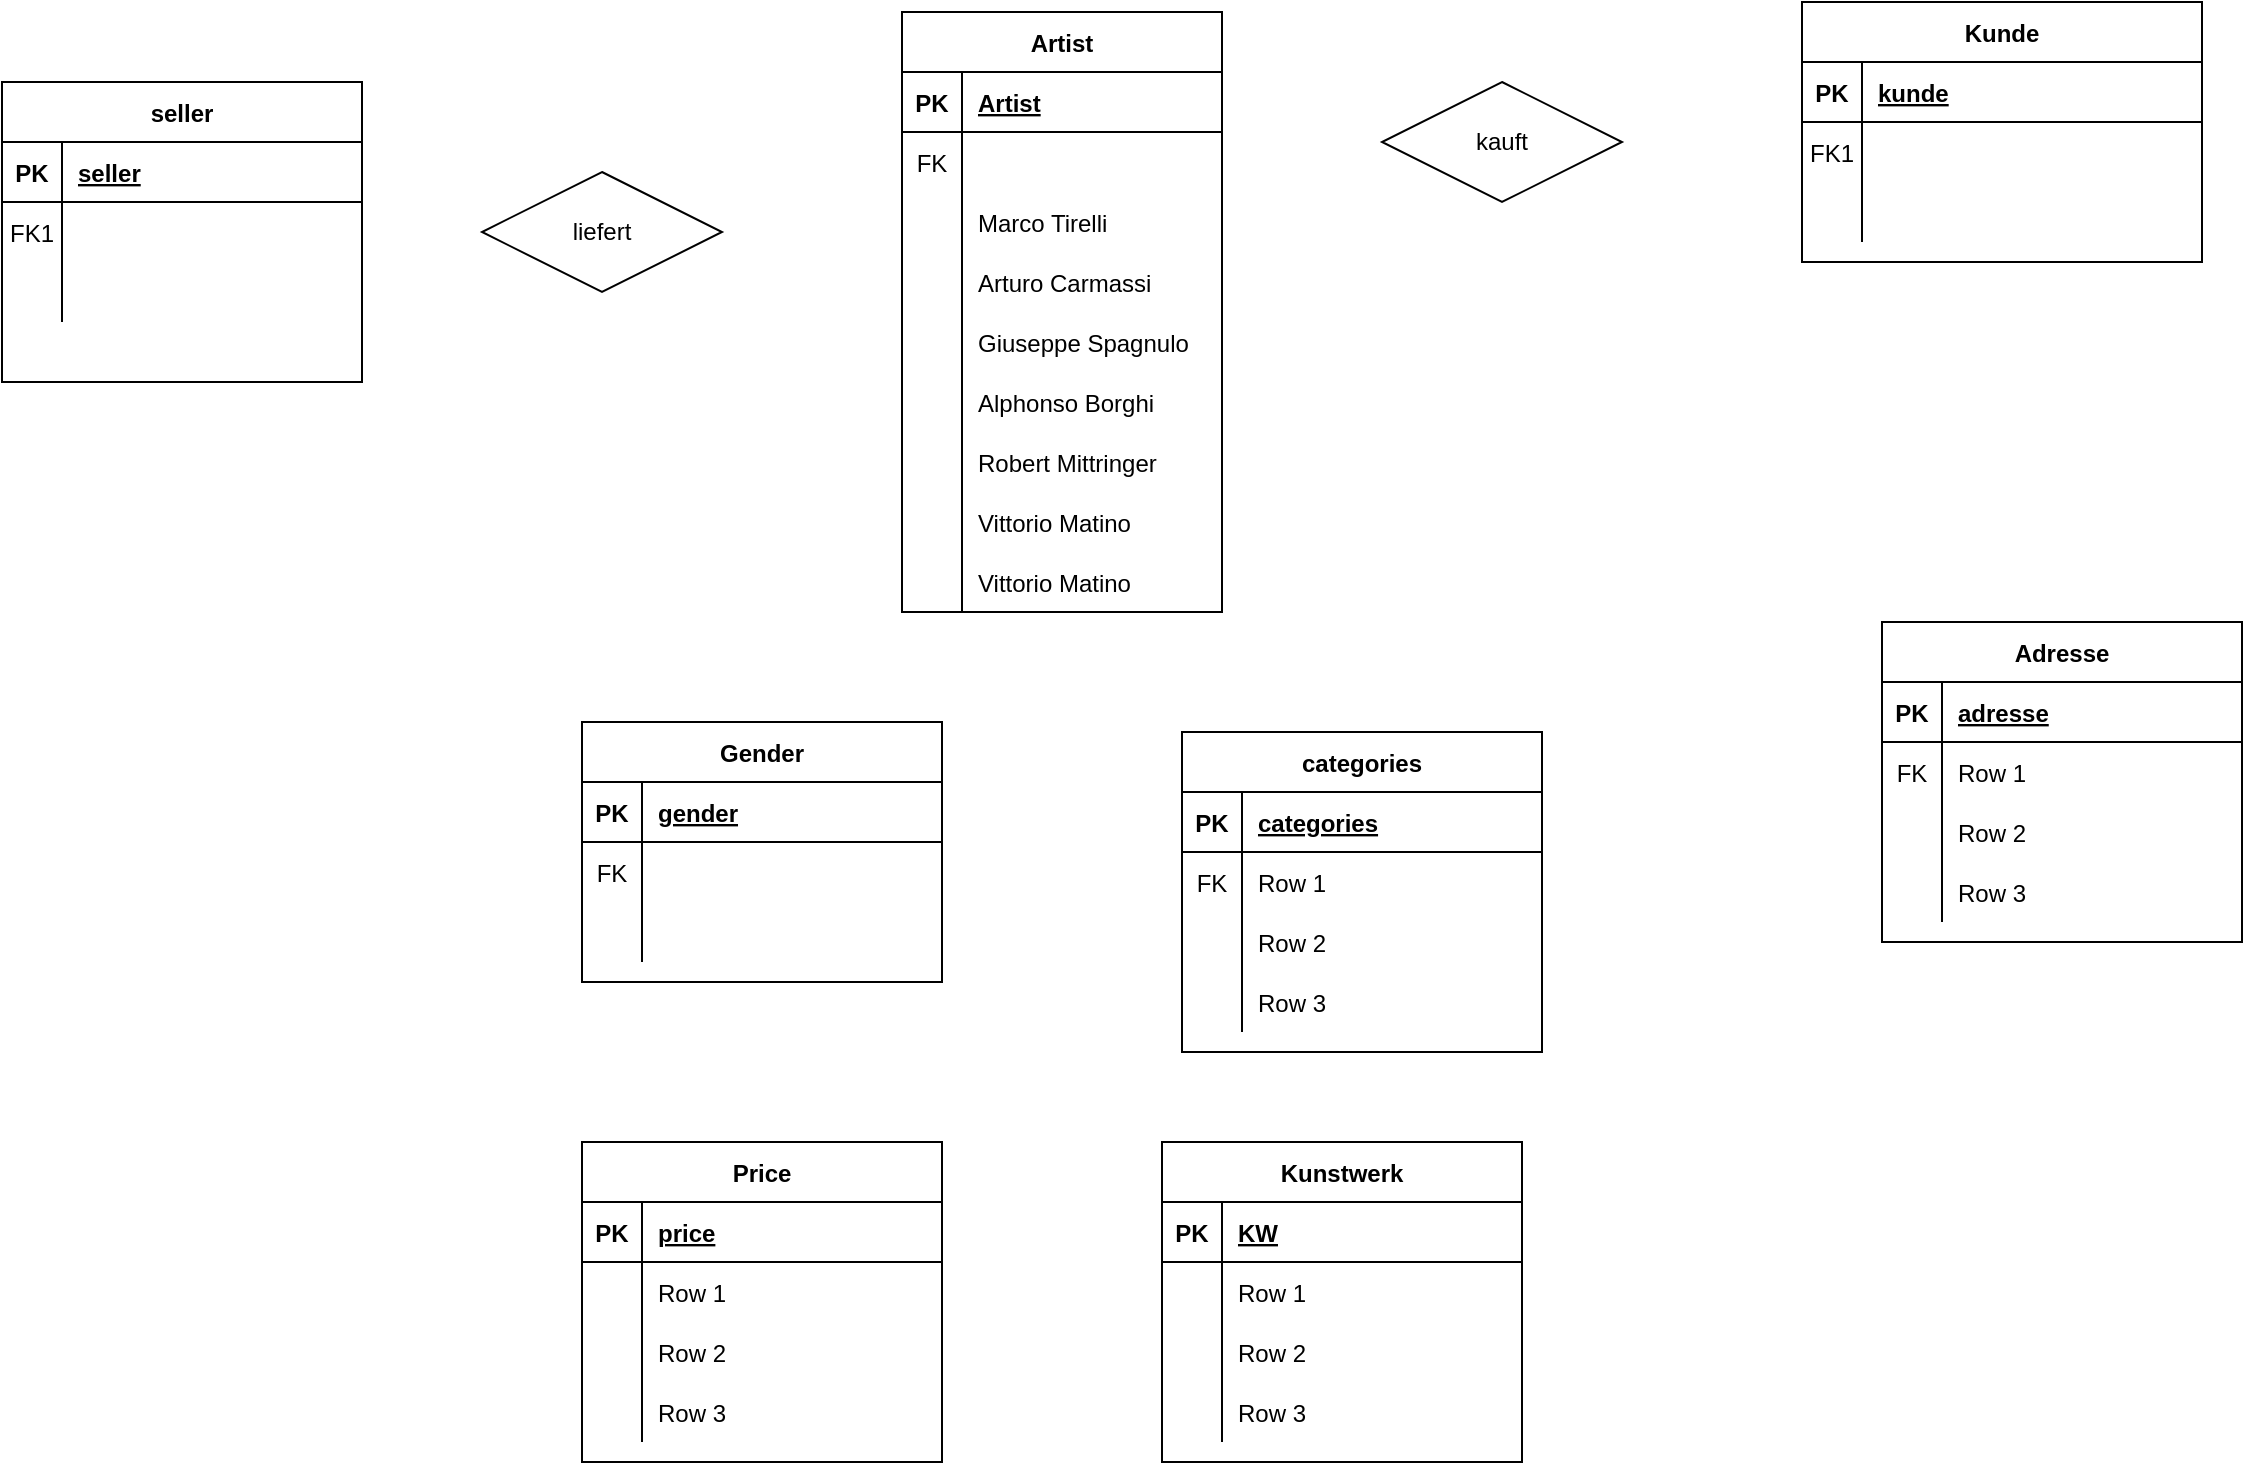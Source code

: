 <mxfile version="13.11.0" type="github">
  <diagram id="R2lEEEUBdFMjLlhIrx00" name="Page-1">
    <mxGraphModel dx="2272" dy="762" grid="1" gridSize="10" guides="1" tooltips="1" connect="1" arrows="1" fold="1" page="1" pageScale="1" pageWidth="850" pageHeight="1100" math="0" shadow="0" extFonts="Permanent Marker^https://fonts.googleapis.com/css?family=Permanent+Marker">
      <root>
        <mxCell id="0" />
        <mxCell id="1" parent="0" />
        <mxCell id="C-vyLk0tnHw3VtMMgP7b-2" value="Gender" style="shape=table;startSize=30;container=1;collapsible=1;childLayout=tableLayout;fixedRows=1;rowLines=0;fontStyle=1;align=center;resizeLast=1;" parent="1" vertex="1">
          <mxGeometry x="-10" y="420" width="180" height="130" as="geometry" />
        </mxCell>
        <mxCell id="C-vyLk0tnHw3VtMMgP7b-3" value="" style="shape=partialRectangle;collapsible=0;dropTarget=0;pointerEvents=0;fillColor=none;points=[[0,0.5],[1,0.5]];portConstraint=eastwest;top=0;left=0;right=0;bottom=1;" parent="C-vyLk0tnHw3VtMMgP7b-2" vertex="1">
          <mxGeometry y="30" width="180" height="30" as="geometry" />
        </mxCell>
        <mxCell id="C-vyLk0tnHw3VtMMgP7b-4" value="PK" style="shape=partialRectangle;overflow=hidden;connectable=0;fillColor=none;top=0;left=0;bottom=0;right=0;fontStyle=1;" parent="C-vyLk0tnHw3VtMMgP7b-3" vertex="1">
          <mxGeometry width="30" height="30" as="geometry" />
        </mxCell>
        <mxCell id="C-vyLk0tnHw3VtMMgP7b-5" value="gender" style="shape=partialRectangle;overflow=hidden;connectable=0;fillColor=none;top=0;left=0;bottom=0;right=0;align=left;spacingLeft=6;fontStyle=5;" parent="C-vyLk0tnHw3VtMMgP7b-3" vertex="1">
          <mxGeometry x="30" width="150" height="30" as="geometry" />
        </mxCell>
        <mxCell id="C-vyLk0tnHw3VtMMgP7b-6" value="" style="shape=partialRectangle;collapsible=0;dropTarget=0;pointerEvents=0;fillColor=none;points=[[0,0.5],[1,0.5]];portConstraint=eastwest;top=0;left=0;right=0;bottom=0;" parent="C-vyLk0tnHw3VtMMgP7b-2" vertex="1">
          <mxGeometry y="60" width="180" height="30" as="geometry" />
        </mxCell>
        <mxCell id="C-vyLk0tnHw3VtMMgP7b-7" value="FK" style="shape=partialRectangle;overflow=hidden;connectable=0;fillColor=none;top=0;left=0;bottom=0;right=0;" parent="C-vyLk0tnHw3VtMMgP7b-6" vertex="1">
          <mxGeometry width="30" height="30" as="geometry" />
        </mxCell>
        <mxCell id="C-vyLk0tnHw3VtMMgP7b-8" value="" style="shape=partialRectangle;overflow=hidden;connectable=0;fillColor=none;top=0;left=0;bottom=0;right=0;align=left;spacingLeft=6;" parent="C-vyLk0tnHw3VtMMgP7b-6" vertex="1">
          <mxGeometry x="30" width="150" height="30" as="geometry" />
        </mxCell>
        <mxCell id="C-vyLk0tnHw3VtMMgP7b-9" value="" style="shape=partialRectangle;collapsible=0;dropTarget=0;pointerEvents=0;fillColor=none;points=[[0,0.5],[1,0.5]];portConstraint=eastwest;top=0;left=0;right=0;bottom=0;" parent="C-vyLk0tnHw3VtMMgP7b-2" vertex="1">
          <mxGeometry y="90" width="180" height="30" as="geometry" />
        </mxCell>
        <mxCell id="C-vyLk0tnHw3VtMMgP7b-10" value="" style="shape=partialRectangle;overflow=hidden;connectable=0;fillColor=none;top=0;left=0;bottom=0;right=0;" parent="C-vyLk0tnHw3VtMMgP7b-9" vertex="1">
          <mxGeometry width="30" height="30" as="geometry" />
        </mxCell>
        <mxCell id="C-vyLk0tnHw3VtMMgP7b-11" value="" style="shape=partialRectangle;overflow=hidden;connectable=0;fillColor=none;top=0;left=0;bottom=0;right=0;align=left;spacingLeft=6;" parent="C-vyLk0tnHw3VtMMgP7b-9" vertex="1">
          <mxGeometry x="30" width="150" height="30" as="geometry" />
        </mxCell>
        <mxCell id="C-vyLk0tnHw3VtMMgP7b-13" value="Kunde" style="shape=table;startSize=30;container=1;collapsible=1;childLayout=tableLayout;fixedRows=1;rowLines=0;fontStyle=1;align=center;resizeLast=1;" parent="1" vertex="1">
          <mxGeometry x="600" y="60" width="200" height="130" as="geometry" />
        </mxCell>
        <mxCell id="C-vyLk0tnHw3VtMMgP7b-14" value="" style="shape=partialRectangle;collapsible=0;dropTarget=0;pointerEvents=0;fillColor=none;points=[[0,0.5],[1,0.5]];portConstraint=eastwest;top=0;left=0;right=0;bottom=1;" parent="C-vyLk0tnHw3VtMMgP7b-13" vertex="1">
          <mxGeometry y="30" width="200" height="30" as="geometry" />
        </mxCell>
        <mxCell id="C-vyLk0tnHw3VtMMgP7b-15" value="PK" style="shape=partialRectangle;overflow=hidden;connectable=0;fillColor=none;top=0;left=0;bottom=0;right=0;fontStyle=1;" parent="C-vyLk0tnHw3VtMMgP7b-14" vertex="1">
          <mxGeometry width="30" height="30" as="geometry" />
        </mxCell>
        <mxCell id="C-vyLk0tnHw3VtMMgP7b-16" value="kunde" style="shape=partialRectangle;overflow=hidden;connectable=0;fillColor=none;top=0;left=0;bottom=0;right=0;align=left;spacingLeft=6;fontStyle=5;" parent="C-vyLk0tnHw3VtMMgP7b-14" vertex="1">
          <mxGeometry x="30" width="170" height="30" as="geometry" />
        </mxCell>
        <mxCell id="C-vyLk0tnHw3VtMMgP7b-17" value="" style="shape=partialRectangle;collapsible=0;dropTarget=0;pointerEvents=0;fillColor=none;points=[[0,0.5],[1,0.5]];portConstraint=eastwest;top=0;left=0;right=0;bottom=0;" parent="C-vyLk0tnHw3VtMMgP7b-13" vertex="1">
          <mxGeometry y="60" width="200" height="30" as="geometry" />
        </mxCell>
        <mxCell id="C-vyLk0tnHw3VtMMgP7b-18" value="FK1" style="shape=partialRectangle;overflow=hidden;connectable=0;fillColor=none;top=0;left=0;bottom=0;right=0;" parent="C-vyLk0tnHw3VtMMgP7b-17" vertex="1">
          <mxGeometry width="30" height="30" as="geometry" />
        </mxCell>
        <mxCell id="C-vyLk0tnHw3VtMMgP7b-19" value="" style="shape=partialRectangle;overflow=hidden;connectable=0;fillColor=none;top=0;left=0;bottom=0;right=0;align=left;spacingLeft=6;" parent="C-vyLk0tnHw3VtMMgP7b-17" vertex="1">
          <mxGeometry x="30" width="170" height="30" as="geometry" />
        </mxCell>
        <mxCell id="C-vyLk0tnHw3VtMMgP7b-20" value="" style="shape=partialRectangle;collapsible=0;dropTarget=0;pointerEvents=0;fillColor=none;points=[[0,0.5],[1,0.5]];portConstraint=eastwest;top=0;left=0;right=0;bottom=0;" parent="C-vyLk0tnHw3VtMMgP7b-13" vertex="1">
          <mxGeometry y="90" width="200" height="30" as="geometry" />
        </mxCell>
        <mxCell id="C-vyLk0tnHw3VtMMgP7b-21" value="" style="shape=partialRectangle;overflow=hidden;connectable=0;fillColor=none;top=0;left=0;bottom=0;right=0;" parent="C-vyLk0tnHw3VtMMgP7b-20" vertex="1">
          <mxGeometry width="30" height="30" as="geometry" />
        </mxCell>
        <mxCell id="C-vyLk0tnHw3VtMMgP7b-22" value="" style="shape=partialRectangle;overflow=hidden;connectable=0;fillColor=none;top=0;left=0;bottom=0;right=0;align=left;spacingLeft=6;" parent="C-vyLk0tnHw3VtMMgP7b-20" vertex="1">
          <mxGeometry x="30" width="170" height="30" as="geometry" />
        </mxCell>
        <mxCell id="C-vyLk0tnHw3VtMMgP7b-23" value="Artist" style="shape=table;startSize=30;container=1;collapsible=1;childLayout=tableLayout;fixedRows=1;rowLines=0;fontStyle=1;align=center;resizeLast=1;" parent="1" vertex="1">
          <mxGeometry x="150" y="65" width="160" height="300" as="geometry">
            <mxRectangle x="120" y="120" width="100" height="30" as="alternateBounds" />
          </mxGeometry>
        </mxCell>
        <mxCell id="C-vyLk0tnHw3VtMMgP7b-24" value="" style="shape=partialRectangle;collapsible=0;dropTarget=0;pointerEvents=0;fillColor=none;points=[[0,0.5],[1,0.5]];portConstraint=eastwest;top=0;left=0;right=0;bottom=1;" parent="C-vyLk0tnHw3VtMMgP7b-23" vertex="1">
          <mxGeometry y="30" width="160" height="30" as="geometry" />
        </mxCell>
        <mxCell id="C-vyLk0tnHw3VtMMgP7b-25" value="PK" style="shape=partialRectangle;overflow=hidden;connectable=0;fillColor=none;top=0;left=0;bottom=0;right=0;fontStyle=1;" parent="C-vyLk0tnHw3VtMMgP7b-24" vertex="1">
          <mxGeometry width="30" height="30" as="geometry" />
        </mxCell>
        <mxCell id="C-vyLk0tnHw3VtMMgP7b-26" value="Artist" style="shape=partialRectangle;overflow=hidden;connectable=0;fillColor=none;top=0;left=0;bottom=0;right=0;align=left;spacingLeft=6;fontStyle=5;" parent="C-vyLk0tnHw3VtMMgP7b-24" vertex="1">
          <mxGeometry x="30" width="130" height="30" as="geometry" />
        </mxCell>
        <mxCell id="C-vyLk0tnHw3VtMMgP7b-27" value="" style="shape=partialRectangle;collapsible=0;dropTarget=0;pointerEvents=0;fillColor=none;points=[[0,0.5],[1,0.5]];portConstraint=eastwest;top=0;left=0;right=0;bottom=0;" parent="C-vyLk0tnHw3VtMMgP7b-23" vertex="1">
          <mxGeometry y="60" width="160" height="30" as="geometry" />
        </mxCell>
        <mxCell id="C-vyLk0tnHw3VtMMgP7b-28" value="FK" style="shape=partialRectangle;overflow=hidden;connectable=0;fillColor=none;top=0;left=0;bottom=0;right=0;" parent="C-vyLk0tnHw3VtMMgP7b-27" vertex="1">
          <mxGeometry width="30" height="30" as="geometry" />
        </mxCell>
        <mxCell id="C-vyLk0tnHw3VtMMgP7b-29" value="" style="shape=partialRectangle;overflow=hidden;connectable=0;fillColor=none;top=0;left=0;bottom=0;right=0;align=left;spacingLeft=6;" parent="C-vyLk0tnHw3VtMMgP7b-27" vertex="1">
          <mxGeometry x="30" width="130" height="30" as="geometry" />
        </mxCell>
        <mxCell id="WUp1DnNTCzBa2wyyf3NI-2" value="" style="shape=partialRectangle;collapsible=0;dropTarget=0;pointerEvents=0;fillColor=none;points=[[0,0.5],[1,0.5]];portConstraint=eastwest;top=0;left=0;right=0;bottom=0;" parent="C-vyLk0tnHw3VtMMgP7b-23" vertex="1">
          <mxGeometry y="90" width="160" height="30" as="geometry" />
        </mxCell>
        <mxCell id="WUp1DnNTCzBa2wyyf3NI-3" value="&#xa;&#xa;&lt;span style=&quot;color: rgb(34, 34, 34); font-family: calibri; font-size: 14.667px; font-style: normal; font-weight: 400; letter-spacing: normal; text-indent: 47.2px; text-transform: none; word-spacing: 0px; background-color: rgb(255, 255, 255); display: inline; float: none;&quot;&gt;Vittorio&lt;span&gt;&amp;nbsp;&lt;/span&gt;&lt;/span&gt;&lt;span style=&quot;color: rgb(34, 34, 34); font-family: calibri; font-size: 14.667px; font-style: normal; font-weight: 400; letter-spacing: normal; text-indent: 47.2px; text-transform: none; word-spacing: 0px; background-color: rgb(255, 255, 255);&quot;&gt;Matino&lt;/span&gt;&#xa;&#xa;" style="shape=partialRectangle;overflow=hidden;connectable=0;fillColor=none;top=0;left=0;bottom=0;right=0;" parent="WUp1DnNTCzBa2wyyf3NI-2" vertex="1">
          <mxGeometry width="30" height="30" as="geometry" />
        </mxCell>
        <mxCell id="WUp1DnNTCzBa2wyyf3NI-4" value="Marco Tirelli " style="shape=partialRectangle;overflow=hidden;connectable=0;fillColor=none;top=0;left=0;bottom=0;right=0;align=left;spacingLeft=6;" parent="WUp1DnNTCzBa2wyyf3NI-2" vertex="1">
          <mxGeometry x="30" width="130" height="30" as="geometry" />
        </mxCell>
        <mxCell id="WUp1DnNTCzBa2wyyf3NI-5" value="" style="shape=partialRectangle;collapsible=0;dropTarget=0;pointerEvents=0;fillColor=none;points=[[0,0.5],[1,0.5]];portConstraint=eastwest;top=0;left=0;right=0;bottom=0;" parent="C-vyLk0tnHw3VtMMgP7b-23" vertex="1">
          <mxGeometry y="120" width="160" height="30" as="geometry" />
        </mxCell>
        <mxCell id="WUp1DnNTCzBa2wyyf3NI-6" value="&#xa;&#xa;&lt;span style=&quot;color: rgb(34, 34, 34); font-family: calibri; font-size: 14.667px; font-style: normal; font-weight: 400; letter-spacing: normal; text-indent: 47.2px; text-transform: none; word-spacing: 0px; background-color: rgb(255, 255, 255); display: inline; float: none;&quot;&gt;Vittorio&lt;span&gt;&amp;nbsp;&lt;/span&gt;&lt;/span&gt;&lt;span style=&quot;color: rgb(34, 34, 34); font-family: calibri; font-size: 14.667px; font-style: normal; font-weight: 400; letter-spacing: normal; text-indent: 47.2px; text-transform: none; word-spacing: 0px; background-color: rgb(255, 255, 255);&quot;&gt;Matino&lt;/span&gt;&#xa;&#xa;" style="shape=partialRectangle;overflow=hidden;connectable=0;fillColor=none;top=0;left=0;bottom=0;right=0;" parent="WUp1DnNTCzBa2wyyf3NI-5" vertex="1">
          <mxGeometry width="30" height="30" as="geometry" />
        </mxCell>
        <mxCell id="WUp1DnNTCzBa2wyyf3NI-7" value="Arturo Carmassi" style="shape=partialRectangle;overflow=hidden;connectable=0;fillColor=none;top=0;left=0;bottom=0;right=0;align=left;spacingLeft=6;" parent="WUp1DnNTCzBa2wyyf3NI-5" vertex="1">
          <mxGeometry x="30" width="130" height="30" as="geometry" />
        </mxCell>
        <mxCell id="WUp1DnNTCzBa2wyyf3NI-21" value="" style="shape=partialRectangle;collapsible=0;dropTarget=0;pointerEvents=0;fillColor=none;points=[[0,0.5],[1,0.5]];portConstraint=eastwest;top=0;left=0;right=0;bottom=0;" parent="C-vyLk0tnHw3VtMMgP7b-23" vertex="1">
          <mxGeometry y="150" width="160" height="30" as="geometry" />
        </mxCell>
        <mxCell id="WUp1DnNTCzBa2wyyf3NI-22" value="&#xa;&#xa;&lt;span style=&quot;color: rgb(34, 34, 34); font-family: calibri; font-size: 14.667px; font-style: normal; font-weight: 400; letter-spacing: normal; text-indent: 47.2px; text-transform: none; word-spacing: 0px; background-color: rgb(255, 255, 255); display: inline; float: none;&quot;&gt;Vittorio&lt;span&gt;&amp;nbsp;&lt;/span&gt;&lt;/span&gt;&lt;span style=&quot;color: rgb(34, 34, 34); font-family: calibri; font-size: 14.667px; font-style: normal; font-weight: 400; letter-spacing: normal; text-indent: 47.2px; text-transform: none; word-spacing: 0px; background-color: rgb(255, 255, 255);&quot;&gt;Matino&lt;/span&gt;&#xa;&#xa;" style="shape=partialRectangle;overflow=hidden;connectable=0;fillColor=none;top=0;left=0;bottom=0;right=0;" parent="WUp1DnNTCzBa2wyyf3NI-21" vertex="1">
          <mxGeometry width="30" height="30" as="geometry" />
        </mxCell>
        <mxCell id="WUp1DnNTCzBa2wyyf3NI-23" value="Giuseppe Spagnulo" style="shape=partialRectangle;overflow=hidden;connectable=0;fillColor=none;top=0;left=0;bottom=0;right=0;align=left;spacingLeft=6;" parent="WUp1DnNTCzBa2wyyf3NI-21" vertex="1">
          <mxGeometry x="30" width="130" height="30" as="geometry" />
        </mxCell>
        <mxCell id="WUp1DnNTCzBa2wyyf3NI-24" value="" style="shape=partialRectangle;collapsible=0;dropTarget=0;pointerEvents=0;fillColor=none;points=[[0,0.5],[1,0.5]];portConstraint=eastwest;top=0;left=0;right=0;bottom=0;" parent="C-vyLk0tnHw3VtMMgP7b-23" vertex="1">
          <mxGeometry y="180" width="160" height="30" as="geometry" />
        </mxCell>
        <mxCell id="WUp1DnNTCzBa2wyyf3NI-25" value="&#xa;&#xa;&lt;span style=&quot;color: rgb(34, 34, 34); font-family: calibri; font-size: 14.667px; font-style: normal; font-weight: 400; letter-spacing: normal; text-indent: 47.2px; text-transform: none; word-spacing: 0px; background-color: rgb(255, 255, 255); display: inline; float: none;&quot;&gt;Vittorio&lt;span&gt;&amp;nbsp;&lt;/span&gt;&lt;/span&gt;&lt;span style=&quot;color: rgb(34, 34, 34); font-family: calibri; font-size: 14.667px; font-style: normal; font-weight: 400; letter-spacing: normal; text-indent: 47.2px; text-transform: none; word-spacing: 0px; background-color: rgb(255, 255, 255);&quot;&gt;Matino&lt;/span&gt;&#xa;&#xa;" style="shape=partialRectangle;overflow=hidden;connectable=0;fillColor=none;top=0;left=0;bottom=0;right=0;" parent="WUp1DnNTCzBa2wyyf3NI-24" vertex="1">
          <mxGeometry width="30" height="30" as="geometry" />
        </mxCell>
        <mxCell id="WUp1DnNTCzBa2wyyf3NI-26" value="Alphonso Borghi" style="shape=partialRectangle;overflow=hidden;connectable=0;fillColor=none;top=0;left=0;bottom=0;right=0;align=left;spacingLeft=6;" parent="WUp1DnNTCzBa2wyyf3NI-24" vertex="1">
          <mxGeometry x="30" width="130" height="30" as="geometry" />
        </mxCell>
        <mxCell id="WUp1DnNTCzBa2wyyf3NI-27" value="" style="shape=partialRectangle;collapsible=0;dropTarget=0;pointerEvents=0;fillColor=none;points=[[0,0.5],[1,0.5]];portConstraint=eastwest;top=0;left=0;right=0;bottom=0;" parent="C-vyLk0tnHw3VtMMgP7b-23" vertex="1">
          <mxGeometry y="210" width="160" height="30" as="geometry" />
        </mxCell>
        <mxCell id="WUp1DnNTCzBa2wyyf3NI-28" value="&#xa;&#xa;&lt;span style=&quot;color: rgb(34, 34, 34); font-family: calibri; font-size: 14.667px; font-style: normal; font-weight: 400; letter-spacing: normal; text-indent: 47.2px; text-transform: none; word-spacing: 0px; background-color: rgb(255, 255, 255); display: inline; float: none;&quot;&gt;Vittorio&lt;span&gt;&amp;nbsp;&lt;/span&gt;&lt;/span&gt;&lt;span style=&quot;color: rgb(34, 34, 34); font-family: calibri; font-size: 14.667px; font-style: normal; font-weight: 400; letter-spacing: normal; text-indent: 47.2px; text-transform: none; word-spacing: 0px; background-color: rgb(255, 255, 255);&quot;&gt;Matino&lt;/span&gt;&#xa;&#xa;" style="shape=partialRectangle;overflow=hidden;connectable=0;fillColor=none;top=0;left=0;bottom=0;right=0;" parent="WUp1DnNTCzBa2wyyf3NI-27" vertex="1">
          <mxGeometry width="30" height="30" as="geometry" />
        </mxCell>
        <mxCell id="WUp1DnNTCzBa2wyyf3NI-29" value="Robert Mittringer " style="shape=partialRectangle;overflow=hidden;connectable=0;fillColor=none;top=0;left=0;bottom=0;right=0;align=left;spacingLeft=6;" parent="WUp1DnNTCzBa2wyyf3NI-27" vertex="1">
          <mxGeometry x="30" width="130" height="30" as="geometry" />
        </mxCell>
        <mxCell id="WUp1DnNTCzBa2wyyf3NI-30" value="" style="shape=partialRectangle;collapsible=0;dropTarget=0;pointerEvents=0;fillColor=none;points=[[0,0.5],[1,0.5]];portConstraint=eastwest;top=0;left=0;right=0;bottom=0;" parent="C-vyLk0tnHw3VtMMgP7b-23" vertex="1">
          <mxGeometry y="240" width="160" height="30" as="geometry" />
        </mxCell>
        <mxCell id="WUp1DnNTCzBa2wyyf3NI-31" value="&#xa;&#xa;&lt;span style=&quot;color: rgb(34, 34, 34); font-family: calibri; font-size: 14.667px; font-style: normal; font-weight: 400; letter-spacing: normal; text-indent: 47.2px; text-transform: none; word-spacing: 0px; background-color: rgb(255, 255, 255); display: inline; float: none;&quot;&gt;Vittorio&lt;span&gt;&amp;nbsp;&lt;/span&gt;&lt;/span&gt;&lt;span style=&quot;color: rgb(34, 34, 34); font-family: calibri; font-size: 14.667px; font-style: normal; font-weight: 400; letter-spacing: normal; text-indent: 47.2px; text-transform: none; word-spacing: 0px; background-color: rgb(255, 255, 255);&quot;&gt;Matino&lt;/span&gt;&#xa;&#xa;" style="shape=partialRectangle;overflow=hidden;connectable=0;fillColor=none;top=0;left=0;bottom=0;right=0;" parent="WUp1DnNTCzBa2wyyf3NI-30" vertex="1">
          <mxGeometry width="30" height="30" as="geometry" />
        </mxCell>
        <mxCell id="WUp1DnNTCzBa2wyyf3NI-32" value="Vittorio Matino" style="shape=partialRectangle;overflow=hidden;connectable=0;fillColor=none;top=0;left=0;bottom=0;right=0;align=left;spacingLeft=6;" parent="WUp1DnNTCzBa2wyyf3NI-30" vertex="1">
          <mxGeometry x="30" width="130" height="30" as="geometry" />
        </mxCell>
        <mxCell id="WUp1DnNTCzBa2wyyf3NI-58" value="" style="shape=partialRectangle;collapsible=0;dropTarget=0;pointerEvents=0;fillColor=none;points=[[0,0.5],[1,0.5]];portConstraint=eastwest;top=0;left=0;right=0;bottom=0;" parent="C-vyLk0tnHw3VtMMgP7b-23" vertex="1">
          <mxGeometry y="270" width="160" height="30" as="geometry" />
        </mxCell>
        <mxCell id="WUp1DnNTCzBa2wyyf3NI-59" value="&#xa;&#xa;&lt;span style=&quot;color: rgb(34, 34, 34); font-family: calibri; font-size: 14.667px; font-style: normal; font-weight: 400; letter-spacing: normal; text-indent: 47.2px; text-transform: none; word-spacing: 0px; background-color: rgb(255, 255, 255); display: inline; float: none;&quot;&gt;Vittorio&lt;span&gt;&amp;nbsp;&lt;/span&gt;&lt;/span&gt;&lt;span style=&quot;color: rgb(34, 34, 34); font-family: calibri; font-size: 14.667px; font-style: normal; font-weight: 400; letter-spacing: normal; text-indent: 47.2px; text-transform: none; word-spacing: 0px; background-color: rgb(255, 255, 255);&quot;&gt;Matino&lt;/span&gt;&#xa;&#xa;" style="shape=partialRectangle;overflow=hidden;connectable=0;fillColor=none;top=0;left=0;bottom=0;right=0;" parent="WUp1DnNTCzBa2wyyf3NI-58" vertex="1">
          <mxGeometry width="30" height="30" as="geometry" />
        </mxCell>
        <mxCell id="WUp1DnNTCzBa2wyyf3NI-60" value="Vittorio Matino" style="shape=partialRectangle;overflow=hidden;connectable=0;fillColor=none;top=0;left=0;bottom=0;right=0;align=left;spacingLeft=6;" parent="WUp1DnNTCzBa2wyyf3NI-58" vertex="1">
          <mxGeometry x="30" width="130" height="30" as="geometry" />
        </mxCell>
        <mxCell id="WUp1DnNTCzBa2wyyf3NI-62" value="seller" style="shape=table;startSize=30;container=1;collapsible=1;childLayout=tableLayout;fixedRows=1;rowLines=0;fontStyle=1;align=center;resizeLast=1;" parent="1" vertex="1">
          <mxGeometry x="-300" y="100" width="180" height="150" as="geometry" />
        </mxCell>
        <mxCell id="WUp1DnNTCzBa2wyyf3NI-63" value="" style="shape=partialRectangle;collapsible=0;dropTarget=0;pointerEvents=0;fillColor=none;points=[[0,0.5],[1,0.5]];portConstraint=eastwest;top=0;left=0;right=0;bottom=1;" parent="WUp1DnNTCzBa2wyyf3NI-62" vertex="1">
          <mxGeometry y="30" width="180" height="30" as="geometry" />
        </mxCell>
        <mxCell id="WUp1DnNTCzBa2wyyf3NI-64" value="PK" style="shape=partialRectangle;overflow=hidden;connectable=0;fillColor=none;top=0;left=0;bottom=0;right=0;fontStyle=1;" parent="WUp1DnNTCzBa2wyyf3NI-63" vertex="1">
          <mxGeometry width="30" height="30" as="geometry" />
        </mxCell>
        <mxCell id="WUp1DnNTCzBa2wyyf3NI-65" value="seller" style="shape=partialRectangle;overflow=hidden;connectable=0;fillColor=none;top=0;left=0;bottom=0;right=0;align=left;spacingLeft=6;fontStyle=5;" parent="WUp1DnNTCzBa2wyyf3NI-63" vertex="1">
          <mxGeometry x="30" width="150" height="30" as="geometry" />
        </mxCell>
        <mxCell id="WUp1DnNTCzBa2wyyf3NI-66" value="" style="shape=partialRectangle;collapsible=0;dropTarget=0;pointerEvents=0;fillColor=none;points=[[0,0.5],[1,0.5]];portConstraint=eastwest;top=0;left=0;right=0;bottom=0;" parent="WUp1DnNTCzBa2wyyf3NI-62" vertex="1">
          <mxGeometry y="60" width="180" height="30" as="geometry" />
        </mxCell>
        <mxCell id="WUp1DnNTCzBa2wyyf3NI-67" value="FK1" style="shape=partialRectangle;overflow=hidden;connectable=0;fillColor=none;top=0;left=0;bottom=0;right=0;" parent="WUp1DnNTCzBa2wyyf3NI-66" vertex="1">
          <mxGeometry width="30" height="30" as="geometry" />
        </mxCell>
        <mxCell id="WUp1DnNTCzBa2wyyf3NI-68" value="" style="shape=partialRectangle;overflow=hidden;connectable=0;fillColor=none;top=0;left=0;bottom=0;right=0;align=left;spacingLeft=6;" parent="WUp1DnNTCzBa2wyyf3NI-66" vertex="1">
          <mxGeometry x="30" width="150" height="30" as="geometry" />
        </mxCell>
        <mxCell id="WUp1DnNTCzBa2wyyf3NI-69" value="" style="shape=partialRectangle;collapsible=0;dropTarget=0;pointerEvents=0;fillColor=none;points=[[0,0.5],[1,0.5]];portConstraint=eastwest;top=0;left=0;right=0;bottom=0;" parent="WUp1DnNTCzBa2wyyf3NI-62" vertex="1">
          <mxGeometry y="90" width="180" height="30" as="geometry" />
        </mxCell>
        <mxCell id="WUp1DnNTCzBa2wyyf3NI-70" value="" style="shape=partialRectangle;overflow=hidden;connectable=0;fillColor=none;top=0;left=0;bottom=0;right=0;" parent="WUp1DnNTCzBa2wyyf3NI-69" vertex="1">
          <mxGeometry width="30" height="30" as="geometry" />
        </mxCell>
        <mxCell id="WUp1DnNTCzBa2wyyf3NI-71" value="" style="shape=partialRectangle;overflow=hidden;connectable=0;fillColor=none;top=0;left=0;bottom=0;right=0;align=left;spacingLeft=6;" parent="WUp1DnNTCzBa2wyyf3NI-69" vertex="1">
          <mxGeometry x="30" width="150" height="30" as="geometry" />
        </mxCell>
        <mxCell id="WUp1DnNTCzBa2wyyf3NI-72" value="kauft" style="shape=rhombus;perimeter=rhombusPerimeter;whiteSpace=wrap;html=1;align=center;" parent="1" vertex="1">
          <mxGeometry x="390" y="100" width="120" height="60" as="geometry" />
        </mxCell>
        <mxCell id="WUp1DnNTCzBa2wyyf3NI-73" value="Adresse" style="shape=table;startSize=30;container=1;collapsible=1;childLayout=tableLayout;fixedRows=1;rowLines=0;fontStyle=1;align=center;resizeLast=1;" parent="1" vertex="1">
          <mxGeometry x="640" y="370" width="180" height="160" as="geometry" />
        </mxCell>
        <mxCell id="WUp1DnNTCzBa2wyyf3NI-74" value="" style="shape=partialRectangle;collapsible=0;dropTarget=0;pointerEvents=0;fillColor=none;top=0;left=0;bottom=1;right=0;points=[[0,0.5],[1,0.5]];portConstraint=eastwest;" parent="WUp1DnNTCzBa2wyyf3NI-73" vertex="1">
          <mxGeometry y="30" width="180" height="30" as="geometry" />
        </mxCell>
        <mxCell id="WUp1DnNTCzBa2wyyf3NI-75" value="PK" style="shape=partialRectangle;connectable=0;fillColor=none;top=0;left=0;bottom=0;right=0;fontStyle=1;overflow=hidden;" parent="WUp1DnNTCzBa2wyyf3NI-74" vertex="1">
          <mxGeometry width="30" height="30" as="geometry" />
        </mxCell>
        <mxCell id="WUp1DnNTCzBa2wyyf3NI-76" value="adresse" style="shape=partialRectangle;connectable=0;fillColor=none;top=0;left=0;bottom=0;right=0;align=left;spacingLeft=6;fontStyle=5;overflow=hidden;" parent="WUp1DnNTCzBa2wyyf3NI-74" vertex="1">
          <mxGeometry x="30" width="150" height="30" as="geometry" />
        </mxCell>
        <mxCell id="WUp1DnNTCzBa2wyyf3NI-77" value="" style="shape=partialRectangle;collapsible=0;dropTarget=0;pointerEvents=0;fillColor=none;top=0;left=0;bottom=0;right=0;points=[[0,0.5],[1,0.5]];portConstraint=eastwest;" parent="WUp1DnNTCzBa2wyyf3NI-73" vertex="1">
          <mxGeometry y="60" width="180" height="30" as="geometry" />
        </mxCell>
        <mxCell id="WUp1DnNTCzBa2wyyf3NI-78" value="FK" style="shape=partialRectangle;connectable=0;fillColor=none;top=0;left=0;bottom=0;right=0;editable=1;overflow=hidden;" parent="WUp1DnNTCzBa2wyyf3NI-77" vertex="1">
          <mxGeometry width="30" height="30" as="geometry" />
        </mxCell>
        <mxCell id="WUp1DnNTCzBa2wyyf3NI-79" value="Row 1" style="shape=partialRectangle;connectable=0;fillColor=none;top=0;left=0;bottom=0;right=0;align=left;spacingLeft=6;overflow=hidden;" parent="WUp1DnNTCzBa2wyyf3NI-77" vertex="1">
          <mxGeometry x="30" width="150" height="30" as="geometry" />
        </mxCell>
        <mxCell id="WUp1DnNTCzBa2wyyf3NI-80" value="" style="shape=partialRectangle;collapsible=0;dropTarget=0;pointerEvents=0;fillColor=none;top=0;left=0;bottom=0;right=0;points=[[0,0.5],[1,0.5]];portConstraint=eastwest;" parent="WUp1DnNTCzBa2wyyf3NI-73" vertex="1">
          <mxGeometry y="90" width="180" height="30" as="geometry" />
        </mxCell>
        <mxCell id="WUp1DnNTCzBa2wyyf3NI-81" value="" style="shape=partialRectangle;connectable=0;fillColor=none;top=0;left=0;bottom=0;right=0;editable=1;overflow=hidden;" parent="WUp1DnNTCzBa2wyyf3NI-80" vertex="1">
          <mxGeometry width="30" height="30" as="geometry" />
        </mxCell>
        <mxCell id="WUp1DnNTCzBa2wyyf3NI-82" value="Row 2" style="shape=partialRectangle;connectable=0;fillColor=none;top=0;left=0;bottom=0;right=0;align=left;spacingLeft=6;overflow=hidden;" parent="WUp1DnNTCzBa2wyyf3NI-80" vertex="1">
          <mxGeometry x="30" width="150" height="30" as="geometry" />
        </mxCell>
        <mxCell id="WUp1DnNTCzBa2wyyf3NI-83" value="" style="shape=partialRectangle;collapsible=0;dropTarget=0;pointerEvents=0;fillColor=none;top=0;left=0;bottom=0;right=0;points=[[0,0.5],[1,0.5]];portConstraint=eastwest;" parent="WUp1DnNTCzBa2wyyf3NI-73" vertex="1">
          <mxGeometry y="120" width="180" height="30" as="geometry" />
        </mxCell>
        <mxCell id="WUp1DnNTCzBa2wyyf3NI-84" value="" style="shape=partialRectangle;connectable=0;fillColor=none;top=0;left=0;bottom=0;right=0;editable=1;overflow=hidden;" parent="WUp1DnNTCzBa2wyyf3NI-83" vertex="1">
          <mxGeometry width="30" height="30" as="geometry" />
        </mxCell>
        <mxCell id="WUp1DnNTCzBa2wyyf3NI-85" value="Row 3" style="shape=partialRectangle;connectable=0;fillColor=none;top=0;left=0;bottom=0;right=0;align=left;spacingLeft=6;overflow=hidden;" parent="WUp1DnNTCzBa2wyyf3NI-83" vertex="1">
          <mxGeometry x="30" width="150" height="30" as="geometry" />
        </mxCell>
        <mxCell id="WUp1DnNTCzBa2wyyf3NI-86" value="liefert" style="shape=rhombus;perimeter=rhombusPerimeter;whiteSpace=wrap;html=1;align=center;" parent="1" vertex="1">
          <mxGeometry x="-60" y="145" width="120" height="60" as="geometry" />
        </mxCell>
        <mxCell id="WUp1DnNTCzBa2wyyf3NI-87" value="categories" style="shape=table;startSize=30;container=1;collapsible=1;childLayout=tableLayout;fixedRows=1;rowLines=0;fontStyle=1;align=center;resizeLast=1;" parent="1" vertex="1">
          <mxGeometry x="290" y="425" width="180" height="160" as="geometry" />
        </mxCell>
        <mxCell id="WUp1DnNTCzBa2wyyf3NI-88" value="" style="shape=partialRectangle;collapsible=0;dropTarget=0;pointerEvents=0;fillColor=none;top=0;left=0;bottom=1;right=0;points=[[0,0.5],[1,0.5]];portConstraint=eastwest;" parent="WUp1DnNTCzBa2wyyf3NI-87" vertex="1">
          <mxGeometry y="30" width="180" height="30" as="geometry" />
        </mxCell>
        <mxCell id="WUp1DnNTCzBa2wyyf3NI-89" value="PK" style="shape=partialRectangle;connectable=0;fillColor=none;top=0;left=0;bottom=0;right=0;fontStyle=1;overflow=hidden;" parent="WUp1DnNTCzBa2wyyf3NI-88" vertex="1">
          <mxGeometry width="30" height="30" as="geometry" />
        </mxCell>
        <mxCell id="WUp1DnNTCzBa2wyyf3NI-90" value="categories" style="shape=partialRectangle;connectable=0;fillColor=none;top=0;left=0;bottom=0;right=0;align=left;spacingLeft=6;fontStyle=5;overflow=hidden;" parent="WUp1DnNTCzBa2wyyf3NI-88" vertex="1">
          <mxGeometry x="30" width="150" height="30" as="geometry" />
        </mxCell>
        <mxCell id="WUp1DnNTCzBa2wyyf3NI-91" value="" style="shape=partialRectangle;collapsible=0;dropTarget=0;pointerEvents=0;fillColor=none;top=0;left=0;bottom=0;right=0;points=[[0,0.5],[1,0.5]];portConstraint=eastwest;" parent="WUp1DnNTCzBa2wyyf3NI-87" vertex="1">
          <mxGeometry y="60" width="180" height="30" as="geometry" />
        </mxCell>
        <mxCell id="WUp1DnNTCzBa2wyyf3NI-92" value="FK" style="shape=partialRectangle;connectable=0;fillColor=none;top=0;left=0;bottom=0;right=0;editable=1;overflow=hidden;" parent="WUp1DnNTCzBa2wyyf3NI-91" vertex="1">
          <mxGeometry width="30" height="30" as="geometry" />
        </mxCell>
        <mxCell id="WUp1DnNTCzBa2wyyf3NI-93" value="Row 1" style="shape=partialRectangle;connectable=0;fillColor=none;top=0;left=0;bottom=0;right=0;align=left;spacingLeft=6;overflow=hidden;" parent="WUp1DnNTCzBa2wyyf3NI-91" vertex="1">
          <mxGeometry x="30" width="150" height="30" as="geometry" />
        </mxCell>
        <mxCell id="WUp1DnNTCzBa2wyyf3NI-94" value="" style="shape=partialRectangle;collapsible=0;dropTarget=0;pointerEvents=0;fillColor=none;top=0;left=0;bottom=0;right=0;points=[[0,0.5],[1,0.5]];portConstraint=eastwest;" parent="WUp1DnNTCzBa2wyyf3NI-87" vertex="1">
          <mxGeometry y="90" width="180" height="30" as="geometry" />
        </mxCell>
        <mxCell id="WUp1DnNTCzBa2wyyf3NI-95" value="" style="shape=partialRectangle;connectable=0;fillColor=none;top=0;left=0;bottom=0;right=0;editable=1;overflow=hidden;" parent="WUp1DnNTCzBa2wyyf3NI-94" vertex="1">
          <mxGeometry width="30" height="30" as="geometry" />
        </mxCell>
        <mxCell id="WUp1DnNTCzBa2wyyf3NI-96" value="Row 2" style="shape=partialRectangle;connectable=0;fillColor=none;top=0;left=0;bottom=0;right=0;align=left;spacingLeft=6;overflow=hidden;" parent="WUp1DnNTCzBa2wyyf3NI-94" vertex="1">
          <mxGeometry x="30" width="150" height="30" as="geometry" />
        </mxCell>
        <mxCell id="WUp1DnNTCzBa2wyyf3NI-97" value="" style="shape=partialRectangle;collapsible=0;dropTarget=0;pointerEvents=0;fillColor=none;top=0;left=0;bottom=0;right=0;points=[[0,0.5],[1,0.5]];portConstraint=eastwest;" parent="WUp1DnNTCzBa2wyyf3NI-87" vertex="1">
          <mxGeometry y="120" width="180" height="30" as="geometry" />
        </mxCell>
        <mxCell id="WUp1DnNTCzBa2wyyf3NI-98" value="" style="shape=partialRectangle;connectable=0;fillColor=none;top=0;left=0;bottom=0;right=0;editable=1;overflow=hidden;" parent="WUp1DnNTCzBa2wyyf3NI-97" vertex="1">
          <mxGeometry width="30" height="30" as="geometry" />
        </mxCell>
        <mxCell id="WUp1DnNTCzBa2wyyf3NI-99" value="Row 3" style="shape=partialRectangle;connectable=0;fillColor=none;top=0;left=0;bottom=0;right=0;align=left;spacingLeft=6;overflow=hidden;" parent="WUp1DnNTCzBa2wyyf3NI-97" vertex="1">
          <mxGeometry x="30" width="150" height="30" as="geometry" />
        </mxCell>
        <mxCell id="9TfB7oz2dkRvESh2sPmE-1" value="Price" style="shape=table;startSize=30;container=1;collapsible=1;childLayout=tableLayout;fixedRows=1;rowLines=0;fontStyle=1;align=center;resizeLast=1;" vertex="1" parent="1">
          <mxGeometry x="-10" y="630" width="180" height="160" as="geometry" />
        </mxCell>
        <mxCell id="9TfB7oz2dkRvESh2sPmE-2" value="" style="shape=partialRectangle;collapsible=0;dropTarget=0;pointerEvents=0;fillColor=none;top=0;left=0;bottom=1;right=0;points=[[0,0.5],[1,0.5]];portConstraint=eastwest;" vertex="1" parent="9TfB7oz2dkRvESh2sPmE-1">
          <mxGeometry y="30" width="180" height="30" as="geometry" />
        </mxCell>
        <mxCell id="9TfB7oz2dkRvESh2sPmE-3" value="PK" style="shape=partialRectangle;connectable=0;fillColor=none;top=0;left=0;bottom=0;right=0;fontStyle=1;overflow=hidden;" vertex="1" parent="9TfB7oz2dkRvESh2sPmE-2">
          <mxGeometry width="30" height="30" as="geometry" />
        </mxCell>
        <mxCell id="9TfB7oz2dkRvESh2sPmE-4" value="price" style="shape=partialRectangle;connectable=0;fillColor=none;top=0;left=0;bottom=0;right=0;align=left;spacingLeft=6;fontStyle=5;overflow=hidden;" vertex="1" parent="9TfB7oz2dkRvESh2sPmE-2">
          <mxGeometry x="30" width="150" height="30" as="geometry" />
        </mxCell>
        <mxCell id="9TfB7oz2dkRvESh2sPmE-5" value="" style="shape=partialRectangle;collapsible=0;dropTarget=0;pointerEvents=0;fillColor=none;top=0;left=0;bottom=0;right=0;points=[[0,0.5],[1,0.5]];portConstraint=eastwest;" vertex="1" parent="9TfB7oz2dkRvESh2sPmE-1">
          <mxGeometry y="60" width="180" height="30" as="geometry" />
        </mxCell>
        <mxCell id="9TfB7oz2dkRvESh2sPmE-6" value="" style="shape=partialRectangle;connectable=0;fillColor=none;top=0;left=0;bottom=0;right=0;editable=1;overflow=hidden;" vertex="1" parent="9TfB7oz2dkRvESh2sPmE-5">
          <mxGeometry width="30" height="30" as="geometry" />
        </mxCell>
        <mxCell id="9TfB7oz2dkRvESh2sPmE-7" value="Row 1" style="shape=partialRectangle;connectable=0;fillColor=none;top=0;left=0;bottom=0;right=0;align=left;spacingLeft=6;overflow=hidden;" vertex="1" parent="9TfB7oz2dkRvESh2sPmE-5">
          <mxGeometry x="30" width="150" height="30" as="geometry" />
        </mxCell>
        <mxCell id="9TfB7oz2dkRvESh2sPmE-8" value="" style="shape=partialRectangle;collapsible=0;dropTarget=0;pointerEvents=0;fillColor=none;top=0;left=0;bottom=0;right=0;points=[[0,0.5],[1,0.5]];portConstraint=eastwest;" vertex="1" parent="9TfB7oz2dkRvESh2sPmE-1">
          <mxGeometry y="90" width="180" height="30" as="geometry" />
        </mxCell>
        <mxCell id="9TfB7oz2dkRvESh2sPmE-9" value="" style="shape=partialRectangle;connectable=0;fillColor=none;top=0;left=0;bottom=0;right=0;editable=1;overflow=hidden;" vertex="1" parent="9TfB7oz2dkRvESh2sPmE-8">
          <mxGeometry width="30" height="30" as="geometry" />
        </mxCell>
        <mxCell id="9TfB7oz2dkRvESh2sPmE-10" value="Row 2" style="shape=partialRectangle;connectable=0;fillColor=none;top=0;left=0;bottom=0;right=0;align=left;spacingLeft=6;overflow=hidden;" vertex="1" parent="9TfB7oz2dkRvESh2sPmE-8">
          <mxGeometry x="30" width="150" height="30" as="geometry" />
        </mxCell>
        <mxCell id="9TfB7oz2dkRvESh2sPmE-11" value="" style="shape=partialRectangle;collapsible=0;dropTarget=0;pointerEvents=0;fillColor=none;top=0;left=0;bottom=0;right=0;points=[[0,0.5],[1,0.5]];portConstraint=eastwest;" vertex="1" parent="9TfB7oz2dkRvESh2sPmE-1">
          <mxGeometry y="120" width="180" height="30" as="geometry" />
        </mxCell>
        <mxCell id="9TfB7oz2dkRvESh2sPmE-12" value="" style="shape=partialRectangle;connectable=0;fillColor=none;top=0;left=0;bottom=0;right=0;editable=1;overflow=hidden;" vertex="1" parent="9TfB7oz2dkRvESh2sPmE-11">
          <mxGeometry width="30" height="30" as="geometry" />
        </mxCell>
        <mxCell id="9TfB7oz2dkRvESh2sPmE-13" value="Row 3" style="shape=partialRectangle;connectable=0;fillColor=none;top=0;left=0;bottom=0;right=0;align=left;spacingLeft=6;overflow=hidden;" vertex="1" parent="9TfB7oz2dkRvESh2sPmE-11">
          <mxGeometry x="30" width="150" height="30" as="geometry" />
        </mxCell>
        <mxCell id="9TfB7oz2dkRvESh2sPmE-14" value="Kunstwerk" style="shape=table;startSize=30;container=1;collapsible=1;childLayout=tableLayout;fixedRows=1;rowLines=0;fontStyle=1;align=center;resizeLast=1;" vertex="1" parent="1">
          <mxGeometry x="280" y="630" width="180" height="160" as="geometry" />
        </mxCell>
        <mxCell id="9TfB7oz2dkRvESh2sPmE-15" value="" style="shape=partialRectangle;collapsible=0;dropTarget=0;pointerEvents=0;fillColor=none;top=0;left=0;bottom=1;right=0;points=[[0,0.5],[1,0.5]];portConstraint=eastwest;" vertex="1" parent="9TfB7oz2dkRvESh2sPmE-14">
          <mxGeometry y="30" width="180" height="30" as="geometry" />
        </mxCell>
        <mxCell id="9TfB7oz2dkRvESh2sPmE-16" value="PK" style="shape=partialRectangle;connectable=0;fillColor=none;top=0;left=0;bottom=0;right=0;fontStyle=1;overflow=hidden;" vertex="1" parent="9TfB7oz2dkRvESh2sPmE-15">
          <mxGeometry width="30" height="30" as="geometry" />
        </mxCell>
        <mxCell id="9TfB7oz2dkRvESh2sPmE-17" value="KW" style="shape=partialRectangle;connectable=0;fillColor=none;top=0;left=0;bottom=0;right=0;align=left;spacingLeft=6;fontStyle=5;overflow=hidden;" vertex="1" parent="9TfB7oz2dkRvESh2sPmE-15">
          <mxGeometry x="30" width="150" height="30" as="geometry" />
        </mxCell>
        <mxCell id="9TfB7oz2dkRvESh2sPmE-18" value="" style="shape=partialRectangle;collapsible=0;dropTarget=0;pointerEvents=0;fillColor=none;top=0;left=0;bottom=0;right=0;points=[[0,0.5],[1,0.5]];portConstraint=eastwest;" vertex="1" parent="9TfB7oz2dkRvESh2sPmE-14">
          <mxGeometry y="60" width="180" height="30" as="geometry" />
        </mxCell>
        <mxCell id="9TfB7oz2dkRvESh2sPmE-19" value="" style="shape=partialRectangle;connectable=0;fillColor=none;top=0;left=0;bottom=0;right=0;editable=1;overflow=hidden;" vertex="1" parent="9TfB7oz2dkRvESh2sPmE-18">
          <mxGeometry width="30" height="30" as="geometry" />
        </mxCell>
        <mxCell id="9TfB7oz2dkRvESh2sPmE-20" value="Row 1" style="shape=partialRectangle;connectable=0;fillColor=none;top=0;left=0;bottom=0;right=0;align=left;spacingLeft=6;overflow=hidden;" vertex="1" parent="9TfB7oz2dkRvESh2sPmE-18">
          <mxGeometry x="30" width="150" height="30" as="geometry" />
        </mxCell>
        <mxCell id="9TfB7oz2dkRvESh2sPmE-21" value="" style="shape=partialRectangle;collapsible=0;dropTarget=0;pointerEvents=0;fillColor=none;top=0;left=0;bottom=0;right=0;points=[[0,0.5],[1,0.5]];portConstraint=eastwest;" vertex="1" parent="9TfB7oz2dkRvESh2sPmE-14">
          <mxGeometry y="90" width="180" height="30" as="geometry" />
        </mxCell>
        <mxCell id="9TfB7oz2dkRvESh2sPmE-22" value="" style="shape=partialRectangle;connectable=0;fillColor=none;top=0;left=0;bottom=0;right=0;editable=1;overflow=hidden;" vertex="1" parent="9TfB7oz2dkRvESh2sPmE-21">
          <mxGeometry width="30" height="30" as="geometry" />
        </mxCell>
        <mxCell id="9TfB7oz2dkRvESh2sPmE-23" value="Row 2" style="shape=partialRectangle;connectable=0;fillColor=none;top=0;left=0;bottom=0;right=0;align=left;spacingLeft=6;overflow=hidden;" vertex="1" parent="9TfB7oz2dkRvESh2sPmE-21">
          <mxGeometry x="30" width="150" height="30" as="geometry" />
        </mxCell>
        <mxCell id="9TfB7oz2dkRvESh2sPmE-24" value="" style="shape=partialRectangle;collapsible=0;dropTarget=0;pointerEvents=0;fillColor=none;top=0;left=0;bottom=0;right=0;points=[[0,0.5],[1,0.5]];portConstraint=eastwest;" vertex="1" parent="9TfB7oz2dkRvESh2sPmE-14">
          <mxGeometry y="120" width="180" height="30" as="geometry" />
        </mxCell>
        <mxCell id="9TfB7oz2dkRvESh2sPmE-25" value="" style="shape=partialRectangle;connectable=0;fillColor=none;top=0;left=0;bottom=0;right=0;editable=1;overflow=hidden;" vertex="1" parent="9TfB7oz2dkRvESh2sPmE-24">
          <mxGeometry width="30" height="30" as="geometry" />
        </mxCell>
        <mxCell id="9TfB7oz2dkRvESh2sPmE-26" value="Row 3" style="shape=partialRectangle;connectable=0;fillColor=none;top=0;left=0;bottom=0;right=0;align=left;spacingLeft=6;overflow=hidden;" vertex="1" parent="9TfB7oz2dkRvESh2sPmE-24">
          <mxGeometry x="30" width="150" height="30" as="geometry" />
        </mxCell>
      </root>
    </mxGraphModel>
  </diagram>
</mxfile>

